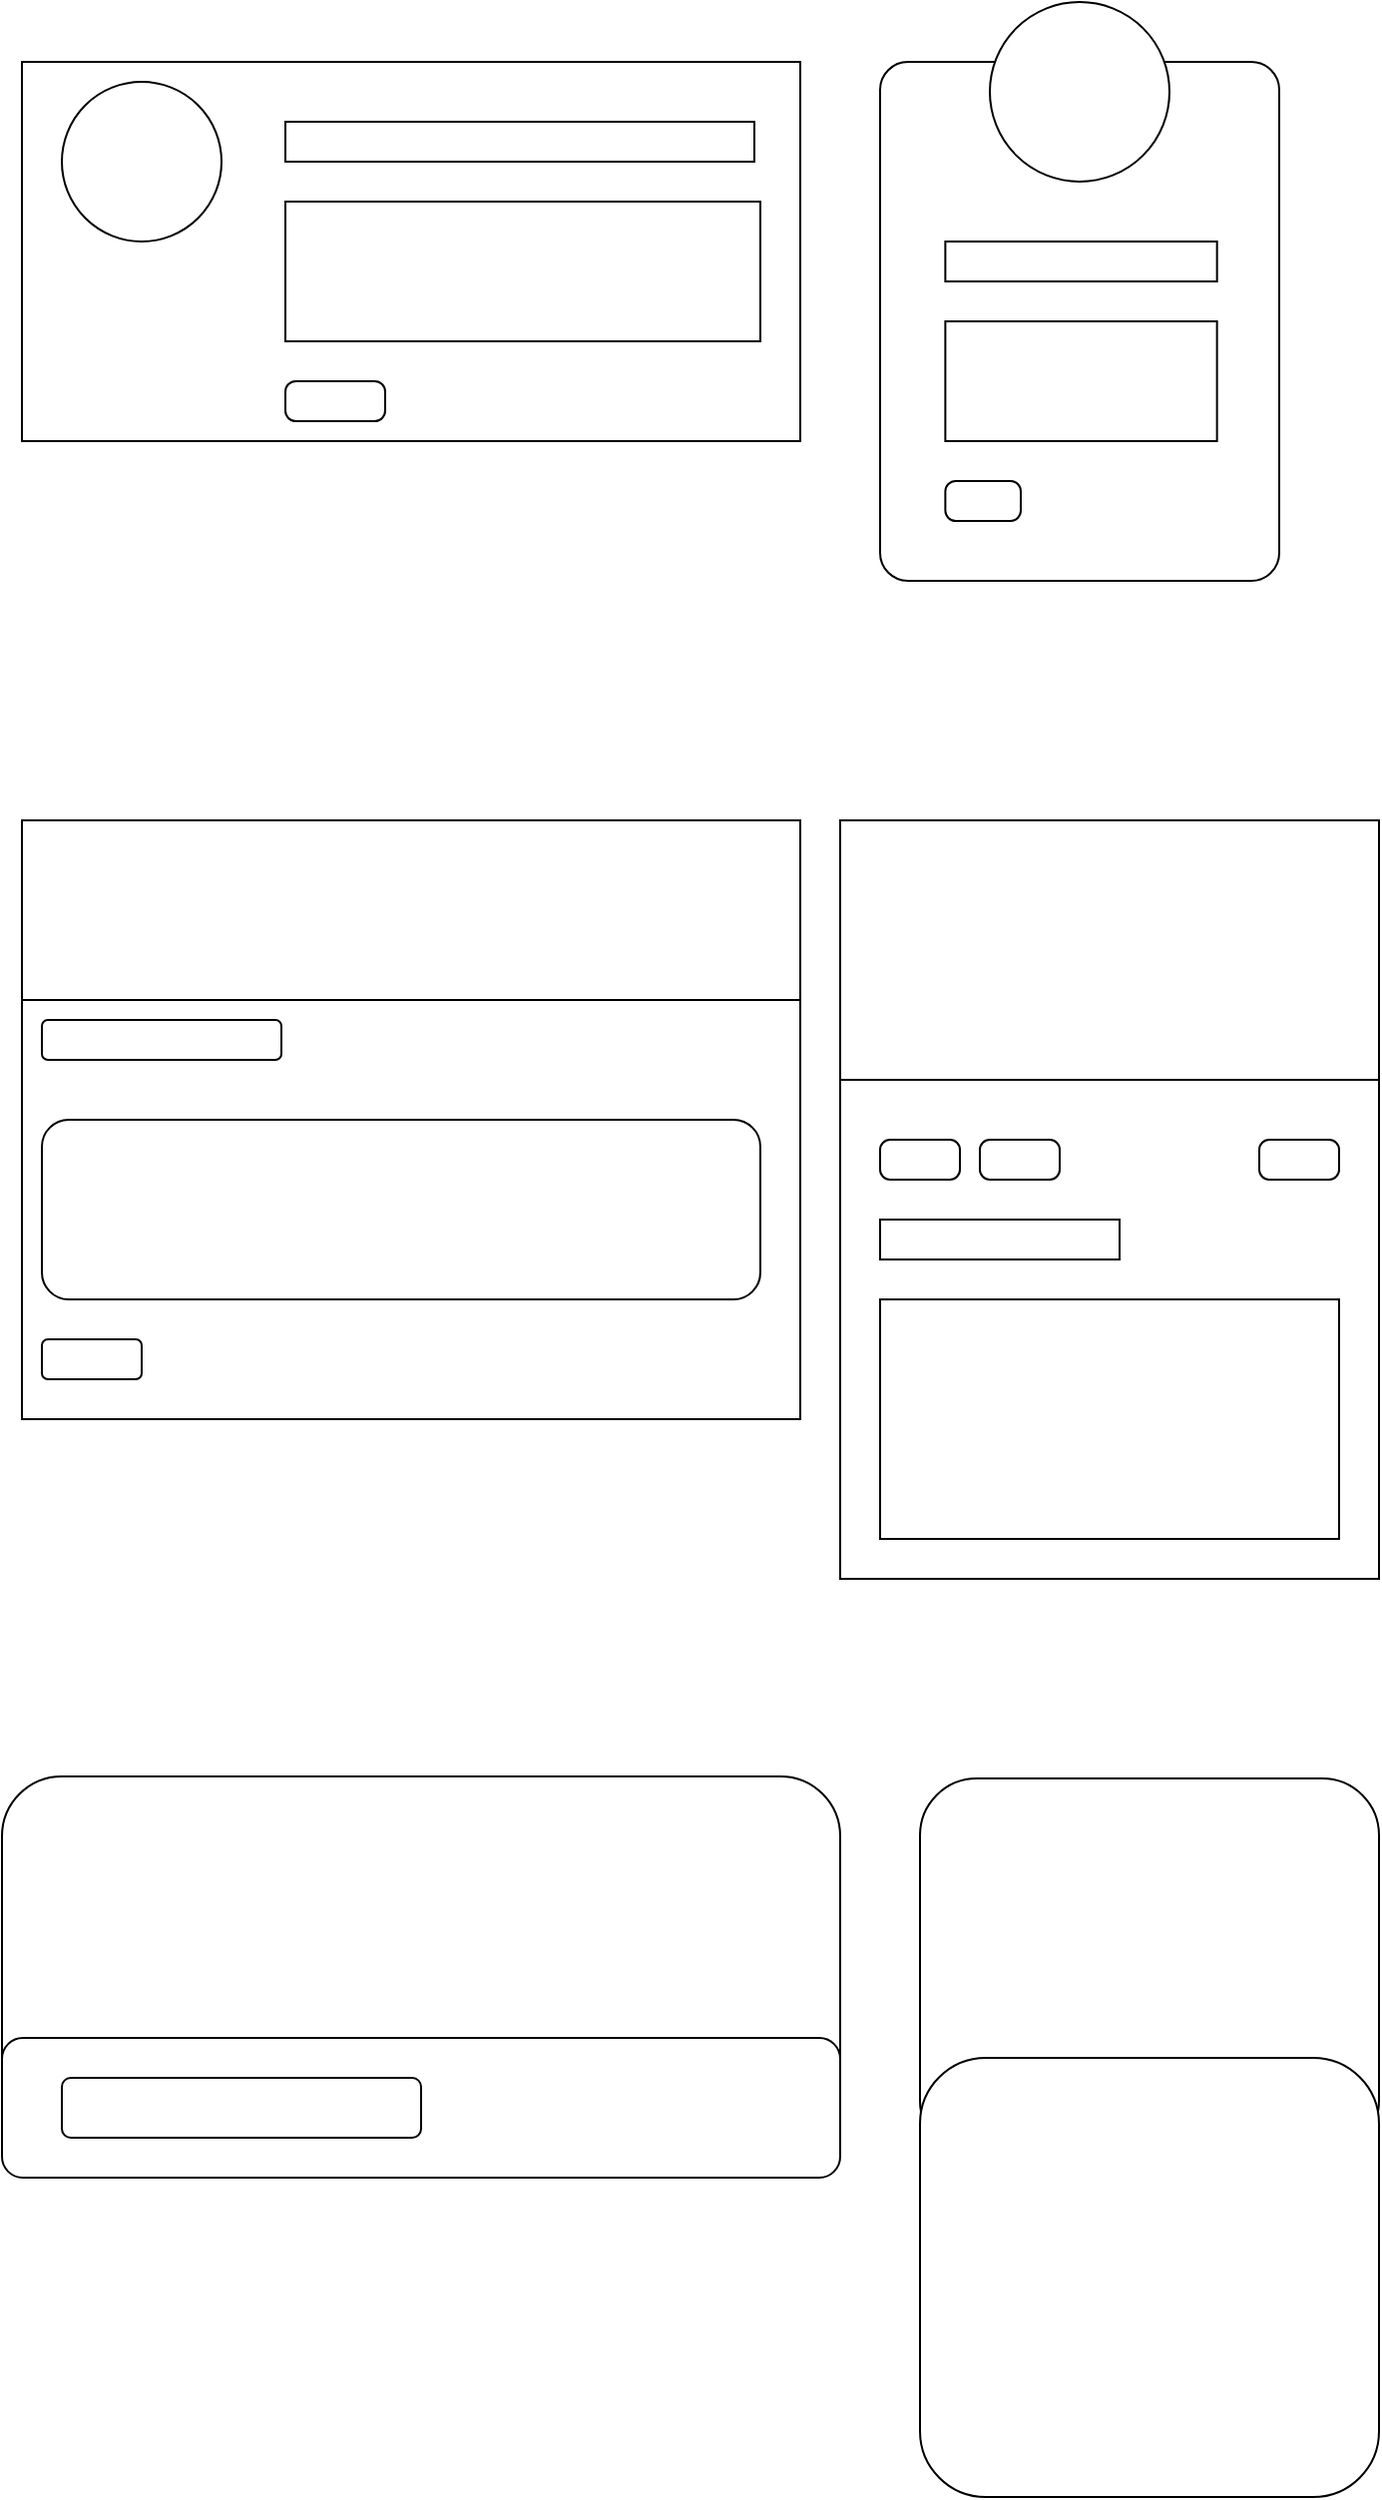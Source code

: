 <mxfile>
    <diagram id="gPpe__0FP2bbLs2wZZZR" name="Page-1">
        <mxGraphModel dx="1147" dy="757" grid="1" gridSize="10" guides="1" tooltips="1" connect="1" arrows="1" fold="1" page="1" pageScale="1" pageWidth="850" pageHeight="1100" math="0" shadow="0">
            <root>
                <mxCell id="0"/>
                <mxCell id="1" parent="0"/>
                <mxCell id="8" value="" style="group" vertex="1" connectable="0" parent="1">
                    <mxGeometry x="140" y="100" width="390" height="190" as="geometry"/>
                </mxCell>
                <mxCell id="3" value="" style="whiteSpace=wrap;html=1;" vertex="1" parent="8">
                    <mxGeometry width="390" height="190" as="geometry"/>
                </mxCell>
                <mxCell id="7" value="" style="ellipse;whiteSpace=wrap;html=1;" vertex="1" parent="8">
                    <mxGeometry x="20" y="10" width="80" height="80" as="geometry"/>
                </mxCell>
                <mxCell id="14" value="" style="group" vertex="1" connectable="0" parent="8">
                    <mxGeometry x="132" y="30" width="238" height="150" as="geometry"/>
                </mxCell>
                <mxCell id="10" value="" style="whiteSpace=wrap;html=1;" vertex="1" parent="14">
                    <mxGeometry width="235" height="20" as="geometry"/>
                </mxCell>
                <mxCell id="11" value="" style="whiteSpace=wrap;html=1;" vertex="1" parent="14">
                    <mxGeometry y="40" width="238" height="70" as="geometry"/>
                </mxCell>
                <mxCell id="12" value="" style="whiteSpace=wrap;html=1;rounded=1;arcSize=26;" vertex="1" parent="14">
                    <mxGeometry y="130" width="50" height="20" as="geometry"/>
                </mxCell>
                <mxCell id="13" value="" style="whiteSpace=wrap;html=1;rounded=1;arcSize=7;" vertex="1" parent="1">
                    <mxGeometry x="570" y="100" width="200" height="260" as="geometry"/>
                </mxCell>
                <mxCell id="16" value="" style="ellipse;whiteSpace=wrap;html=1;" vertex="1" parent="1">
                    <mxGeometry x="625" y="70" width="90" height="90" as="geometry"/>
                </mxCell>
                <mxCell id="17" value="" style="whiteSpace=wrap;html=1;" vertex="1" parent="1">
                    <mxGeometry x="140" y="480" width="390" height="170" as="geometry"/>
                </mxCell>
                <mxCell id="18" value="" style="group" vertex="1" connectable="0" parent="1">
                    <mxGeometry x="580" y="190" width="180" height="150" as="geometry"/>
                </mxCell>
                <mxCell id="19" value="" style="whiteSpace=wrap;html=1;" vertex="1" parent="18">
                    <mxGeometry x="22.689" width="136.134" height="20" as="geometry"/>
                </mxCell>
                <mxCell id="20" value="" style="whiteSpace=wrap;html=1;" vertex="1" parent="18">
                    <mxGeometry x="22.69" y="40" width="136.13" height="60" as="geometry"/>
                </mxCell>
                <mxCell id="21" value="" style="whiteSpace=wrap;html=1;rounded=1;arcSize=26;" vertex="1" parent="18">
                    <mxGeometry x="22.689" y="120" width="37.815" height="20" as="geometry"/>
                </mxCell>
                <mxCell id="22" value="" style="whiteSpace=wrap;html=1;" vertex="1" parent="1">
                    <mxGeometry x="550" y="480" width="270" height="380" as="geometry"/>
                </mxCell>
                <mxCell id="23" value="" style="whiteSpace=wrap;html=1;rounded=1;arcSize=0;" vertex="1" parent="1">
                    <mxGeometry x="550" y="480" width="270" height="130" as="geometry"/>
                </mxCell>
                <mxCell id="24" value="" style="whiteSpace=wrap;html=1;rounded=1;arcSize=0;" vertex="1" parent="1">
                    <mxGeometry x="140" y="570" width="390" height="210" as="geometry"/>
                </mxCell>
                <mxCell id="25" value="" style="whiteSpace=wrap;html=1;rounded=1;arcSize=25;" vertex="1" parent="1">
                    <mxGeometry x="570" y="640" width="40" height="20" as="geometry"/>
                </mxCell>
                <mxCell id="26" value="" style="whiteSpace=wrap;html=1;rounded=1;arcSize=25;" vertex="1" parent="1">
                    <mxGeometry x="620" y="640" width="40" height="20" as="geometry"/>
                </mxCell>
                <mxCell id="27" value="" style="whiteSpace=wrap;html=1;rounded=1;arcSize=25;" vertex="1" parent="1">
                    <mxGeometry x="760" y="640" width="40" height="20" as="geometry"/>
                </mxCell>
                <mxCell id="28" value="" style="whiteSpace=wrap;html=1;rounded=1;arcSize=0;" vertex="1" parent="1">
                    <mxGeometry x="570" y="680" width="120" height="20" as="geometry"/>
                </mxCell>
                <mxCell id="29" value="" style="whiteSpace=wrap;html=1;rounded=1;arcSize=0;" vertex="1" parent="1">
                    <mxGeometry x="570" y="720" width="230" height="120" as="geometry"/>
                </mxCell>
                <mxCell id="30" value="" style="whiteSpace=wrap;html=1;rounded=1;" vertex="1" parent="1">
                    <mxGeometry x="150" y="580" width="120" height="20" as="geometry"/>
                </mxCell>
                <mxCell id="32" value="" style="whiteSpace=wrap;html=1;rounded=1;" vertex="1" parent="1">
                    <mxGeometry x="150" y="630" width="360" height="90" as="geometry"/>
                </mxCell>
                <mxCell id="34" value="" style="whiteSpace=wrap;html=1;rounded=1;" vertex="1" parent="1">
                    <mxGeometry x="150" y="740" width="50" height="20" as="geometry"/>
                </mxCell>
                <mxCell id="35" value="" style="whiteSpace=wrap;html=1;rounded=1;" vertex="1" parent="1">
                    <mxGeometry x="130" y="959" width="420" height="200" as="geometry"/>
                </mxCell>
                <mxCell id="36" value="" style="whiteSpace=wrap;html=1;rounded=1;" vertex="1" parent="1">
                    <mxGeometry x="590" y="960" width="230" height="190" as="geometry"/>
                </mxCell>
                <mxCell id="37" value="" style="whiteSpace=wrap;html=1;rounded=1;" vertex="1" parent="1">
                    <mxGeometry x="590" y="1100" width="230" height="220" as="geometry"/>
                </mxCell>
                <mxCell id="38" value="" style="whiteSpace=wrap;html=1;rounded=1;" vertex="1" parent="1">
                    <mxGeometry x="130" y="1090" width="420" height="70" as="geometry"/>
                </mxCell>
                <mxCell id="39" value="" style="whiteSpace=wrap;html=1;rounded=1;" vertex="1" parent="1">
                    <mxGeometry x="160" y="1110" width="180" height="30" as="geometry"/>
                </mxCell>
            </root>
        </mxGraphModel>
    </diagram>
</mxfile>